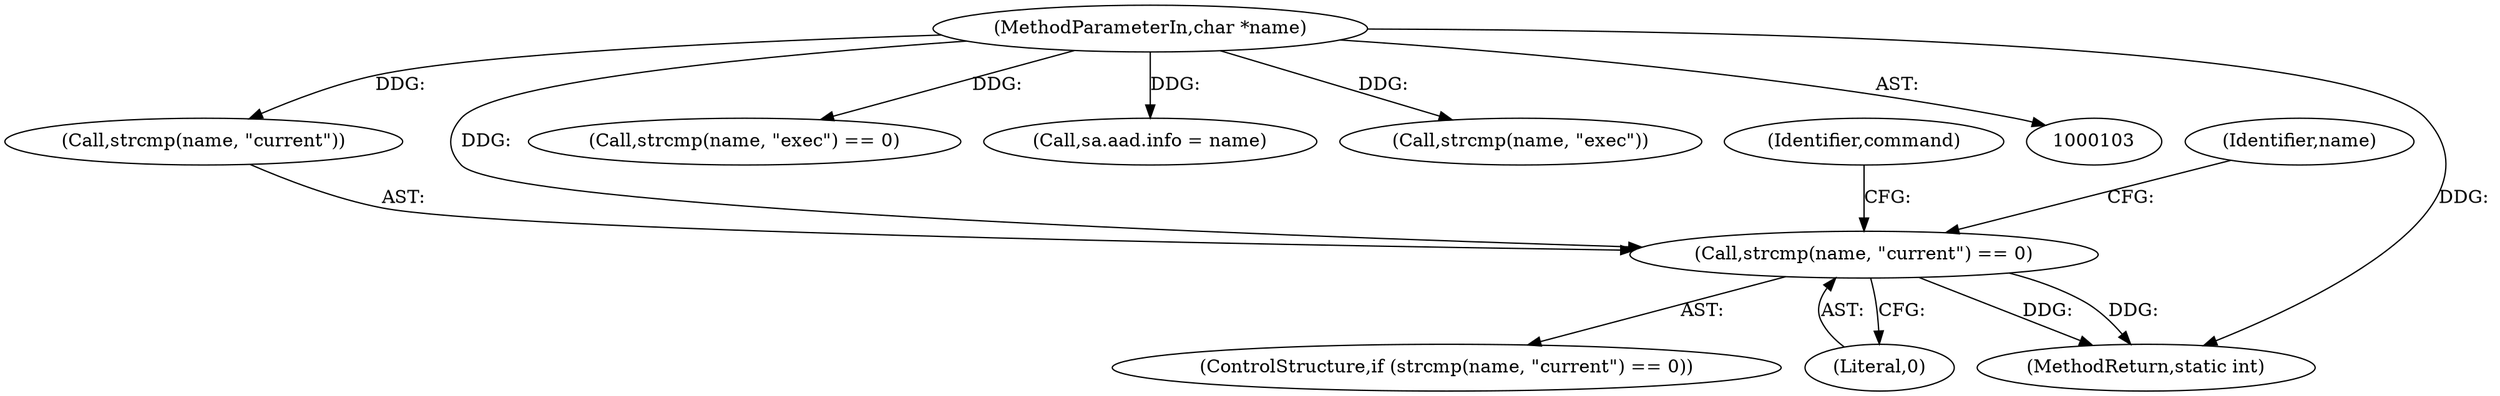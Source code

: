 digraph "0_linux_a5b2c5b2ad5853591a6cac6134cd0f599a720865@API" {
"1000191" [label="(Call,strcmp(name, \"current\") == 0)"];
"1000105" [label="(MethodParameterIn,char *name)"];
"1000192" [label="(Call,strcmp(name, \"current\"))"];
"1000191" [label="(Call,strcmp(name, \"current\") == 0)"];
"1000307" [label="(Call,strcmp(name, \"exec\") == 0)"];
"1000200" [label="(Identifier,command)"];
"1000105" [label="(MethodParameterIn,char *name)"];
"1000195" [label="(Literal,0)"];
"1000282" [label="(Call,sa.aad.info = name)"];
"1000309" [label="(Identifier,name)"];
"1000308" [label="(Call,strcmp(name, \"exec\"))"];
"1000190" [label="(ControlStructure,if (strcmp(name, \"current\") == 0))"];
"1000333" [label="(MethodReturn,static int)"];
"1000191" -> "1000190"  [label="AST: "];
"1000191" -> "1000195"  [label="CFG: "];
"1000192" -> "1000191"  [label="AST: "];
"1000195" -> "1000191"  [label="AST: "];
"1000200" -> "1000191"  [label="CFG: "];
"1000309" -> "1000191"  [label="CFG: "];
"1000191" -> "1000333"  [label="DDG: "];
"1000191" -> "1000333"  [label="DDG: "];
"1000105" -> "1000191"  [label="DDG: "];
"1000105" -> "1000103"  [label="AST: "];
"1000105" -> "1000333"  [label="DDG: "];
"1000105" -> "1000192"  [label="DDG: "];
"1000105" -> "1000282"  [label="DDG: "];
"1000105" -> "1000307"  [label="DDG: "];
"1000105" -> "1000308"  [label="DDG: "];
}
